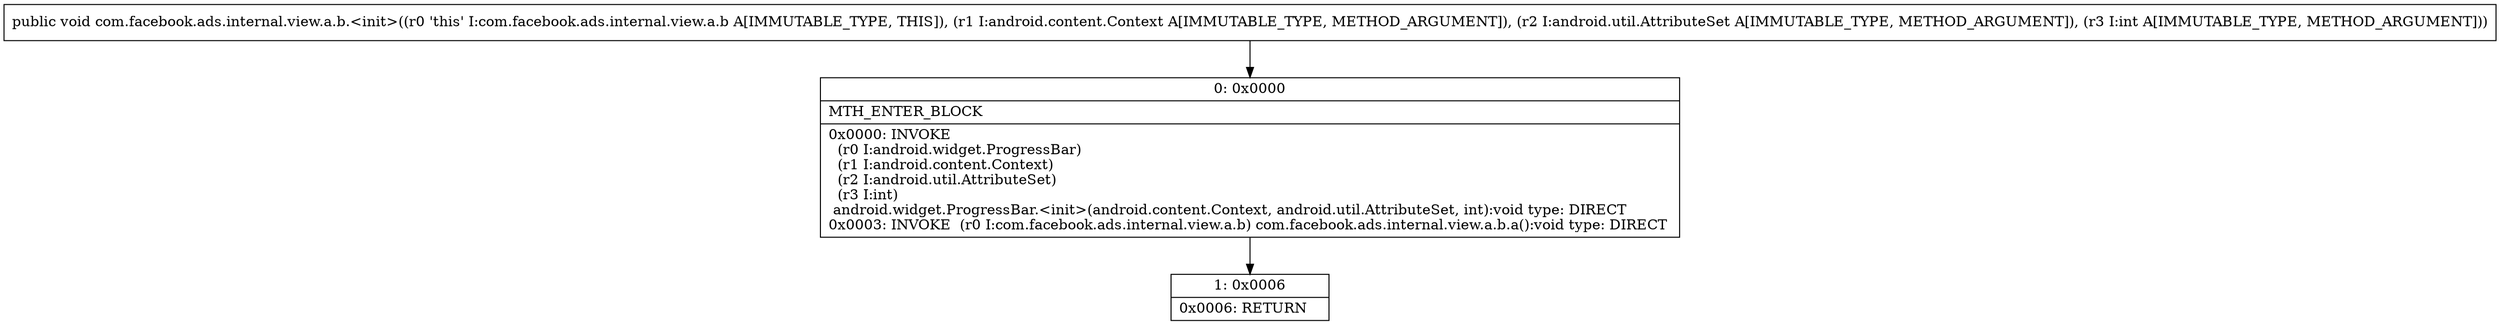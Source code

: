 digraph "CFG forcom.facebook.ads.internal.view.a.b.\<init\>(Landroid\/content\/Context;Landroid\/util\/AttributeSet;I)V" {
Node_0 [shape=record,label="{0\:\ 0x0000|MTH_ENTER_BLOCK\l|0x0000: INVOKE  \l  (r0 I:android.widget.ProgressBar)\l  (r1 I:android.content.Context)\l  (r2 I:android.util.AttributeSet)\l  (r3 I:int)\l android.widget.ProgressBar.\<init\>(android.content.Context, android.util.AttributeSet, int):void type: DIRECT \l0x0003: INVOKE  (r0 I:com.facebook.ads.internal.view.a.b) com.facebook.ads.internal.view.a.b.a():void type: DIRECT \l}"];
Node_1 [shape=record,label="{1\:\ 0x0006|0x0006: RETURN   \l}"];
MethodNode[shape=record,label="{public void com.facebook.ads.internal.view.a.b.\<init\>((r0 'this' I:com.facebook.ads.internal.view.a.b A[IMMUTABLE_TYPE, THIS]), (r1 I:android.content.Context A[IMMUTABLE_TYPE, METHOD_ARGUMENT]), (r2 I:android.util.AttributeSet A[IMMUTABLE_TYPE, METHOD_ARGUMENT]), (r3 I:int A[IMMUTABLE_TYPE, METHOD_ARGUMENT])) }"];
MethodNode -> Node_0;
Node_0 -> Node_1;
}

